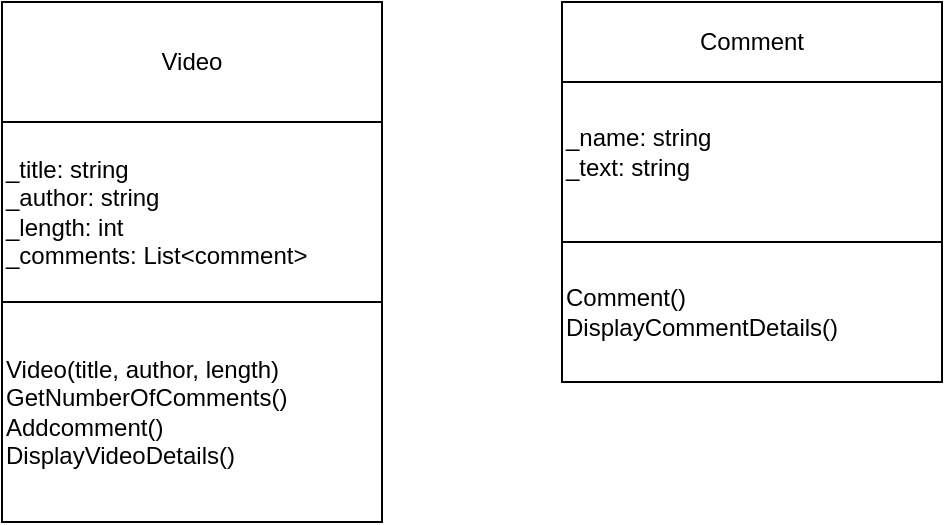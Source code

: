 <mxfile version="24.4.10" type="device" pages="4">
  <diagram name="Página-1" id="UJ7CYcwE1m1TNFp7EmyC">
    <mxGraphModel dx="1050" dy="573" grid="1" gridSize="10" guides="1" tooltips="1" connect="1" arrows="1" fold="1" page="1" pageScale="1" pageWidth="827" pageHeight="1169" math="0" shadow="0">
      <root>
        <mxCell id="0" />
        <mxCell id="1" parent="0" />
        <mxCell id="MbcDB8LA8qK5PZion_9O-2" value="_title: string&lt;div&gt;_author: string&lt;/div&gt;&lt;div&gt;_length: int&lt;/div&gt;&lt;div&gt;_comments: List&amp;lt;comment&amp;gt;&lt;/div&gt;" style="rounded=0;whiteSpace=wrap;html=1;align=left;" parent="1" vertex="1">
          <mxGeometry x="20" y="10" width="190" height="210" as="geometry" />
        </mxCell>
        <mxCell id="MbcDB8LA8qK5PZion_9O-3" value="Video" style="rounded=0;whiteSpace=wrap;html=1;" parent="1" vertex="1">
          <mxGeometry x="20" y="10" width="190" height="60" as="geometry" />
        </mxCell>
        <mxCell id="MbcDB8LA8qK5PZion_9O-4" value="Video(title, author, length)&lt;div&gt;GetNumberOfComments()&lt;/div&gt;&lt;div&gt;Addcomment()&lt;/div&gt;&lt;div&gt;DisplayVideoDetails()&lt;/div&gt;" style="rounded=0;whiteSpace=wrap;html=1;align=left;" parent="1" vertex="1">
          <mxGeometry x="20" y="160" width="190" height="110" as="geometry" />
        </mxCell>
        <mxCell id="MbcDB8LA8qK5PZion_9O-6" value="_name: string&lt;div&gt;_text: string&lt;/div&gt;" style="rounded=0;whiteSpace=wrap;html=1;align=left;" parent="1" vertex="1">
          <mxGeometry x="300" y="10" width="190" height="150" as="geometry" />
        </mxCell>
        <mxCell id="MbcDB8LA8qK5PZion_9O-7" value="Comment()&lt;div&gt;DisplayCommentDetails()&lt;/div&gt;" style="rounded=0;whiteSpace=wrap;html=1;align=left;" parent="1" vertex="1">
          <mxGeometry x="300" y="130" width="190" height="70" as="geometry" />
        </mxCell>
        <mxCell id="MbcDB8LA8qK5PZion_9O-8" value="Comment" style="rounded=0;whiteSpace=wrap;html=1;" parent="1" vertex="1">
          <mxGeometry x="300" y="10" width="190" height="40" as="geometry" />
        </mxCell>
      </root>
    </mxGraphModel>
  </diagram>
  <diagram id="vwXs_-ZwqypOpXUoRaNv" name="Página-2">
    <mxGraphModel dx="1050" dy="573" grid="1" gridSize="10" guides="1" tooltips="1" connect="1" arrows="1" fold="1" page="1" pageScale="1" pageWidth="827" pageHeight="1169" math="0" shadow="0">
      <root>
        <mxCell id="0" />
        <mxCell id="1" parent="0" />
        <mxCell id="boeRRfBSLXzoIlICXcpv-25" value="Order" style="swimlane;fontStyle=1;align=center;verticalAlign=top;childLayout=stackLayout;horizontal=1;startSize=26;horizontalStack=0;resizeParent=1;resizeParentMax=0;resizeLast=0;collapsible=1;marginBottom=0;whiteSpace=wrap;html=1;" parent="1" vertex="1">
          <mxGeometry x="150" y="230" width="160" height="210" as="geometry">
            <mxRectangle x="150" y="230" width="70" height="30" as="alternateBounds" />
          </mxGeometry>
        </mxCell>
        <mxCell id="boeRRfBSLXzoIlICXcpv-26" value="_products: List&amp;lt;Product&amp;gt;&lt;div&gt;_customer: Customer&lt;/div&gt;" style="text;strokeColor=none;fillColor=none;align=left;verticalAlign=top;spacingLeft=4;spacingRight=4;overflow=hidden;rotatable=0;points=[[0,0.5],[1,0.5]];portConstraint=eastwest;whiteSpace=wrap;html=1;" parent="boeRRfBSLXzoIlICXcpv-25" vertex="1">
          <mxGeometry y="26" width="160" height="54" as="geometry" />
        </mxCell>
        <mxCell id="boeRRfBSLXzoIlICXcpv-27" value="" style="line;strokeWidth=1;fillColor=none;align=left;verticalAlign=middle;spacingTop=-1;spacingLeft=3;spacingRight=3;rotatable=0;labelPosition=right;points=[];portConstraint=eastwest;strokeColor=inherit;" parent="boeRRfBSLXzoIlICXcpv-25" vertex="1">
          <mxGeometry y="80" width="160" height="8" as="geometry" />
        </mxCell>
        <mxCell id="boeRRfBSLXzoIlICXcpv-28" value="+ Constructor (empty product list)&lt;div&gt;+GetPackingLabel()&lt;/div&gt;&lt;div&gt;+GetShippingLabel()&lt;/div&gt;&lt;div&gt;+GetShippingCost()&lt;/div&gt;&lt;div&gt;+GetTotalCost()&lt;/div&gt;" style="text;strokeColor=none;fillColor=none;align=left;verticalAlign=top;spacingLeft=4;spacingRight=4;overflow=hidden;rotatable=0;points=[[0,0.5],[1,0.5]];portConstraint=eastwest;whiteSpace=wrap;html=1;" parent="boeRRfBSLXzoIlICXcpv-25" vertex="1">
          <mxGeometry y="88" width="160" height="122" as="geometry" />
        </mxCell>
        <mxCell id="boeRRfBSLXzoIlICXcpv-30" value="Customer" style="swimlane;fontStyle=1;align=center;verticalAlign=top;childLayout=stackLayout;horizontal=1;startSize=26;horizontalStack=0;resizeParent=1;resizeParentMax=0;resizeLast=0;collapsible=1;marginBottom=0;whiteSpace=wrap;html=1;" parent="1" vertex="1">
          <mxGeometry x="360" y="230" width="160" height="150" as="geometry">
            <mxRectangle x="230" y="230" width="90" height="30" as="alternateBounds" />
          </mxGeometry>
        </mxCell>
        <mxCell id="boeRRfBSLXzoIlICXcpv-31" value="_address: Address&lt;div&gt;_name: string&lt;/div&gt;" style="text;strokeColor=none;fillColor=none;align=left;verticalAlign=top;spacingLeft=4;spacingRight=4;overflow=hidden;rotatable=0;points=[[0,0.5],[1,0.5]];portConstraint=eastwest;whiteSpace=wrap;html=1;" parent="boeRRfBSLXzoIlICXcpv-30" vertex="1">
          <mxGeometry y="26" width="160" height="44" as="geometry" />
        </mxCell>
        <mxCell id="boeRRfBSLXzoIlICXcpv-32" value="" style="line;strokeWidth=1;fillColor=none;align=left;verticalAlign=middle;spacingTop=-1;spacingLeft=3;spacingRight=3;rotatable=0;labelPosition=right;points=[];portConstraint=eastwest;strokeColor=inherit;" parent="boeRRfBSLXzoIlICXcpv-30" vertex="1">
          <mxGeometry y="70" width="160" height="8" as="geometry" />
        </mxCell>
        <mxCell id="boeRRfBSLXzoIlICXcpv-33" value="+ Constructor()&lt;div&gt;+ LiviInUSA()&lt;/div&gt;&lt;div&gt;+ GetShippingAddress()&lt;/div&gt;" style="text;strokeColor=none;fillColor=none;align=left;verticalAlign=top;spacingLeft=4;spacingRight=4;overflow=hidden;rotatable=0;points=[[0,0.5],[1,0.5]];portConstraint=eastwest;whiteSpace=wrap;html=1;" parent="boeRRfBSLXzoIlICXcpv-30" vertex="1">
          <mxGeometry y="78" width="160" height="72" as="geometry" />
        </mxCell>
        <mxCell id="boeRRfBSLXzoIlICXcpv-34" value="Address" style="swimlane;fontStyle=1;align=center;verticalAlign=top;childLayout=stackLayout;horizontal=1;startSize=26;horizontalStack=0;resizeParent=1;resizeParentMax=0;resizeLast=0;collapsible=1;marginBottom=0;whiteSpace=wrap;html=1;" parent="1" vertex="1">
          <mxGeometry x="570" y="230" width="160" height="210" as="geometry">
            <mxRectangle x="570" y="250" width="80" height="30" as="alternateBounds" />
          </mxGeometry>
        </mxCell>
        <mxCell id="boeRRfBSLXzoIlICXcpv-35" value="_street: string&lt;div&gt;_city: string&lt;br&gt;&lt;/div&gt;&lt;div&gt;_stateProv: string&lt;br&gt;&lt;/div&gt;&lt;div&gt;_country: string&lt;br&gt;&lt;/div&gt;" style="text;strokeColor=none;fillColor=none;align=left;verticalAlign=top;spacingLeft=4;spacingRight=4;overflow=hidden;rotatable=0;points=[[0,0.5],[1,0.5]];portConstraint=eastwest;whiteSpace=wrap;html=1;" parent="boeRRfBSLXzoIlICXcpv-34" vertex="1">
          <mxGeometry y="26" width="160" height="84" as="geometry" />
        </mxCell>
        <mxCell id="boeRRfBSLXzoIlICXcpv-36" value="" style="line;strokeWidth=1;fillColor=none;align=left;verticalAlign=middle;spacingTop=-1;spacingLeft=3;spacingRight=3;rotatable=0;labelPosition=right;points=[];portConstraint=eastwest;strokeColor=inherit;" parent="boeRRfBSLXzoIlICXcpv-34" vertex="1">
          <mxGeometry y="110" width="160" height="8" as="geometry" />
        </mxCell>
        <mxCell id="boeRRfBSLXzoIlICXcpv-37" value="+ Constructor ()&lt;div&gt;+ IsInUSA()&lt;/div&gt;&lt;div&gt;+ GetAddress()&lt;/div&gt;" style="text;strokeColor=none;fillColor=none;align=left;verticalAlign=top;spacingLeft=4;spacingRight=4;overflow=hidden;rotatable=0;points=[[0,0.5],[1,0.5]];portConstraint=eastwest;whiteSpace=wrap;html=1;" parent="boeRRfBSLXzoIlICXcpv-34" vertex="1">
          <mxGeometry y="118" width="160" height="92" as="geometry" />
        </mxCell>
        <mxCell id="boeRRfBSLXzoIlICXcpv-38" value="Product" style="swimlane;fontStyle=1;align=center;verticalAlign=top;childLayout=stackLayout;horizontal=1;startSize=26;horizontalStack=0;resizeParent=1;resizeParentMax=0;resizeLast=0;collapsible=1;marginBottom=0;whiteSpace=wrap;html=1;" parent="1" vertex="1">
          <mxGeometry x="150" y="470" width="160" height="180" as="geometry">
            <mxRectangle x="150" y="280" width="80" height="30" as="alternateBounds" />
          </mxGeometry>
        </mxCell>
        <mxCell id="boeRRfBSLXzoIlICXcpv-39" value="_name: string&lt;div&gt;_id: string&lt;br&gt;&lt;/div&gt;&lt;div&gt;_price: double&lt;br&gt;&lt;/div&gt;&lt;div&gt;_quantity: int&lt;br&gt;&lt;/div&gt;" style="text;strokeColor=none;fillColor=none;align=left;verticalAlign=top;spacingLeft=4;spacingRight=4;overflow=hidden;rotatable=0;points=[[0,0.5],[1,0.5]];portConstraint=eastwest;whiteSpace=wrap;html=1;" parent="boeRRfBSLXzoIlICXcpv-38" vertex="1">
          <mxGeometry y="26" width="160" height="74" as="geometry" />
        </mxCell>
        <mxCell id="boeRRfBSLXzoIlICXcpv-40" value="" style="line;strokeWidth=1;fillColor=none;align=left;verticalAlign=middle;spacingTop=-1;spacingLeft=3;spacingRight=3;rotatable=0;labelPosition=right;points=[];portConstraint=eastwest;strokeColor=inherit;" parent="boeRRfBSLXzoIlICXcpv-38" vertex="1">
          <mxGeometry y="100" width="160" height="8" as="geometry" />
        </mxCell>
        <mxCell id="boeRRfBSLXzoIlICXcpv-41" value="+ Constructor()&lt;div&gt;+ CalculateCost()&lt;br&gt;&lt;/div&gt;" style="text;strokeColor=none;fillColor=none;align=left;verticalAlign=top;spacingLeft=4;spacingRight=4;overflow=hidden;rotatable=0;points=[[0,0.5],[1,0.5]];portConstraint=eastwest;whiteSpace=wrap;html=1;" parent="boeRRfBSLXzoIlICXcpv-38" vertex="1">
          <mxGeometry y="108" width="160" height="72" as="geometry" />
        </mxCell>
      </root>
    </mxGraphModel>
  </diagram>
  <diagram id="9bUQwV4roCwqCNCfGVAU" name="Página-3">
    <mxGraphModel dx="724" dy="395" grid="1" gridSize="10" guides="1" tooltips="1" connect="1" arrows="1" fold="1" page="1" pageScale="1" pageWidth="827" pageHeight="1169" math="0" shadow="0">
      <root>
        <mxCell id="0" />
        <mxCell id="1" parent="0" />
        <mxCell id="MzAICUUBS__6ublhsqOy-5" value="Event" style="swimlane;fontStyle=1;align=center;verticalAlign=top;childLayout=stackLayout;horizontal=1;startSize=26;horizontalStack=0;resizeParent=1;resizeParentMax=0;resizeLast=0;collapsible=1;marginBottom=0;whiteSpace=wrap;html=1;" parent="1" vertex="1">
          <mxGeometry x="320" y="90" width="160" height="230" as="geometry" />
        </mxCell>
        <mxCell id="MzAICUUBS__6ublhsqOy-6" value="_title: string&lt;div&gt;_description: string&lt;/div&gt;&lt;div&gt;_date: string&lt;/div&gt;&lt;div&gt;_time: string&lt;/div&gt;&lt;div&gt;_address: Address&lt;/div&gt;&lt;div&gt;_participants: int&lt;/div&gt;" style="text;strokeColor=none;fillColor=none;align=left;verticalAlign=top;spacingLeft=4;spacingRight=4;overflow=hidden;rotatable=0;points=[[0,0.5],[1,0.5]];portConstraint=eastwest;whiteSpace=wrap;html=1;" parent="MzAICUUBS__6ublhsqOy-5" vertex="1">
          <mxGeometry y="26" width="160" height="94" as="geometry" />
        </mxCell>
        <mxCell id="MzAICUUBS__6ublhsqOy-7" value="" style="line;strokeWidth=1;fillColor=none;align=left;verticalAlign=middle;spacingTop=-1;spacingLeft=3;spacingRight=3;rotatable=0;labelPosition=right;points=[];portConstraint=eastwest;strokeColor=inherit;" parent="MzAICUUBS__6ublhsqOy-5" vertex="1">
          <mxGeometry y="120" width="160" height="8" as="geometry" />
        </mxCell>
        <mxCell id="MzAICUUBS__6ublhsqOy-8" value="+ Constructor()&lt;div&gt;+ GetStandardDetails()&lt;/div&gt;&lt;div&gt;+ GetFullDetails()&lt;/div&gt;&lt;div&gt;+ GetShortDescription()&lt;/div&gt;" style="text;strokeColor=none;fillColor=none;align=left;verticalAlign=top;spacingLeft=4;spacingRight=4;overflow=hidden;rotatable=0;points=[[0,0.5],[1,0.5]];portConstraint=eastwest;whiteSpace=wrap;html=1;" parent="MzAICUUBS__6ublhsqOy-5" vertex="1">
          <mxGeometry y="128" width="160" height="102" as="geometry" />
        </mxCell>
        <mxCell id="MzAICUUBS__6ublhsqOy-22" value="OutdoorGathering" style="swimlane;fontStyle=1;align=center;verticalAlign=top;childLayout=stackLayout;horizontal=1;startSize=26;horizontalStack=0;resizeParent=1;resizeParentMax=0;resizeLast=0;collapsible=1;marginBottom=0;whiteSpace=wrap;html=1;" parent="1" vertex="1">
          <mxGeometry x="500" y="460" width="160" height="120" as="geometry" />
        </mxCell>
        <mxCell id="MzAICUUBS__6ublhsqOy-23" value="_weather: string" style="text;strokeColor=none;fillColor=none;align=left;verticalAlign=top;spacingLeft=4;spacingRight=4;overflow=hidden;rotatable=0;points=[[0,0.5],[1,0.5]];portConstraint=eastwest;whiteSpace=wrap;html=1;" parent="MzAICUUBS__6ublhsqOy-22" vertex="1">
          <mxGeometry y="26" width="160" height="44" as="geometry" />
        </mxCell>
        <mxCell id="MzAICUUBS__6ublhsqOy-24" value="" style="line;strokeWidth=1;fillColor=none;align=left;verticalAlign=middle;spacingTop=-1;spacingLeft=3;spacingRight=3;rotatable=0;labelPosition=right;points=[];portConstraint=eastwest;strokeColor=inherit;" parent="MzAICUUBS__6ublhsqOy-22" vertex="1">
          <mxGeometry y="70" width="160" height="8" as="geometry" />
        </mxCell>
        <mxCell id="MzAICUUBS__6ublhsqOy-25" value="&lt;div&gt;+ Constructor()&lt;br&gt;&lt;/div&gt;" style="text;strokeColor=none;fillColor=none;align=left;verticalAlign=top;spacingLeft=4;spacingRight=4;overflow=hidden;rotatable=0;points=[[0,0.5],[1,0.5]];portConstraint=eastwest;whiteSpace=wrap;html=1;" parent="MzAICUUBS__6ublhsqOy-22" vertex="1">
          <mxGeometry y="78" width="160" height="42" as="geometry" />
        </mxCell>
        <mxCell id="MzAICUUBS__6ublhsqOy-26" value="Reception" style="swimlane;fontStyle=1;align=center;verticalAlign=top;childLayout=stackLayout;horizontal=1;startSize=26;horizontalStack=0;resizeParent=1;resizeParentMax=0;resizeLast=0;collapsible=1;marginBottom=0;whiteSpace=wrap;html=1;" parent="1" vertex="1">
          <mxGeometry x="320" y="440" width="160" height="120" as="geometry" />
        </mxCell>
        <mxCell id="MzAICUUBS__6ublhsqOy-27" value="_email: string" style="text;strokeColor=none;fillColor=none;align=left;verticalAlign=top;spacingLeft=4;spacingRight=4;overflow=hidden;rotatable=0;points=[[0,0.5],[1,0.5]];portConstraint=eastwest;whiteSpace=wrap;html=1;" parent="MzAICUUBS__6ublhsqOy-26" vertex="1">
          <mxGeometry y="26" width="160" height="44" as="geometry" />
        </mxCell>
        <mxCell id="MzAICUUBS__6ublhsqOy-28" value="" style="line;strokeWidth=1;fillColor=none;align=left;verticalAlign=middle;spacingTop=-1;spacingLeft=3;spacingRight=3;rotatable=0;labelPosition=right;points=[];portConstraint=eastwest;strokeColor=inherit;" parent="MzAICUUBS__6ublhsqOy-26" vertex="1">
          <mxGeometry y="70" width="160" height="8" as="geometry" />
        </mxCell>
        <mxCell id="MzAICUUBS__6ublhsqOy-29" value="&lt;div&gt;+ Constructor()&lt;br&gt;&lt;/div&gt;" style="text;strokeColor=none;fillColor=none;align=left;verticalAlign=top;spacingLeft=4;spacingRight=4;overflow=hidden;rotatable=0;points=[[0,0.5],[1,0.5]];portConstraint=eastwest;whiteSpace=wrap;html=1;" parent="MzAICUUBS__6ublhsqOy-26" vertex="1">
          <mxGeometry y="78" width="160" height="42" as="geometry" />
        </mxCell>
        <mxCell id="MzAICUUBS__6ublhsqOy-30" value="Lecture" style="swimlane;fontStyle=1;align=center;verticalAlign=top;childLayout=stackLayout;horizontal=1;startSize=26;horizontalStack=0;resizeParent=1;resizeParentMax=0;resizeLast=0;collapsible=1;marginBottom=0;whiteSpace=wrap;html=1;" parent="1" vertex="1">
          <mxGeometry x="130" y="460" width="160" height="120" as="geometry" />
        </mxCell>
        <mxCell id="MzAICUUBS__6ublhsqOy-31" value="_speaker: string&lt;div&gt;_capacity: int&lt;/div&gt;" style="text;strokeColor=none;fillColor=none;align=left;verticalAlign=top;spacingLeft=4;spacingRight=4;overflow=hidden;rotatable=0;points=[[0,0.5],[1,0.5]];portConstraint=eastwest;whiteSpace=wrap;html=1;" parent="MzAICUUBS__6ublhsqOy-30" vertex="1">
          <mxGeometry y="26" width="160" height="44" as="geometry" />
        </mxCell>
        <mxCell id="MzAICUUBS__6ublhsqOy-32" value="" style="line;strokeWidth=1;fillColor=none;align=left;verticalAlign=middle;spacingTop=-1;spacingLeft=3;spacingRight=3;rotatable=0;labelPosition=right;points=[];portConstraint=eastwest;strokeColor=inherit;" parent="MzAICUUBS__6ublhsqOy-30" vertex="1">
          <mxGeometry y="70" width="160" height="8" as="geometry" />
        </mxCell>
        <mxCell id="MzAICUUBS__6ublhsqOy-33" value="+ Constructor()" style="text;strokeColor=none;fillColor=none;align=left;verticalAlign=top;spacingLeft=4;spacingRight=4;overflow=hidden;rotatable=0;points=[[0,0.5],[1,0.5]];portConstraint=eastwest;whiteSpace=wrap;html=1;" parent="MzAICUUBS__6ublhsqOy-30" vertex="1">
          <mxGeometry y="78" width="160" height="42" as="geometry" />
        </mxCell>
        <mxCell id="MzAICUUBS__6ublhsqOy-38" style="edgeStyle=none;rounded=0;orthogonalLoop=1;jettySize=auto;html=1;entryX=0.475;entryY=0.007;entryDx=0;entryDy=0;entryPerimeter=0;" parent="1" target="MzAICUUBS__6ublhsqOy-30" edge="1">
          <mxGeometry relative="1" as="geometry">
            <mxPoint x="400" y="320" as="sourcePoint" />
            <Array as="points">
              <mxPoint x="400" y="360" />
              <mxPoint x="210" y="360" />
            </Array>
          </mxGeometry>
        </mxCell>
        <mxCell id="MzAICUUBS__6ublhsqOy-39" style="edgeStyle=none;rounded=0;orthogonalLoop=1;jettySize=auto;html=1;" parent="1" source="MzAICUUBS__6ublhsqOy-8" target="MzAICUUBS__6ublhsqOy-26" edge="1">
          <mxGeometry relative="1" as="geometry" />
        </mxCell>
        <mxCell id="MzAICUUBS__6ublhsqOy-40" style="edgeStyle=none;rounded=0;orthogonalLoop=1;jettySize=auto;html=1;entryX=0.5;entryY=0;entryDx=0;entryDy=0;exitX=0.489;exitY=1.003;exitDx=0;exitDy=0;exitPerimeter=0;" parent="1" source="MzAICUUBS__6ublhsqOy-8" target="MzAICUUBS__6ublhsqOy-22" edge="1">
          <mxGeometry relative="1" as="geometry">
            <Array as="points">
              <mxPoint x="400" y="360" />
              <mxPoint x="580" y="360" />
            </Array>
          </mxGeometry>
        </mxCell>
        <mxCell id="JHWqqIgTDGSQtPepKx_I-1" value="Address" style="swimlane;fontStyle=1;align=center;verticalAlign=top;childLayout=stackLayout;horizontal=1;startSize=26;horizontalStack=0;resizeParent=1;resizeParentMax=0;resizeLast=0;collapsible=1;marginBottom=0;whiteSpace=wrap;html=1;" vertex="1" parent="1">
          <mxGeometry x="50" y="50" width="160" height="210" as="geometry">
            <mxRectangle x="570" y="250" width="80" height="30" as="alternateBounds" />
          </mxGeometry>
        </mxCell>
        <mxCell id="JHWqqIgTDGSQtPepKx_I-2" value="_street: string&lt;div&gt;_city: string&lt;br&gt;&lt;/div&gt;&lt;div&gt;_stateProv: string&lt;br&gt;&lt;/div&gt;&lt;div&gt;_country: string&lt;br&gt;&lt;/div&gt;" style="text;strokeColor=none;fillColor=none;align=left;verticalAlign=top;spacingLeft=4;spacingRight=4;overflow=hidden;rotatable=0;points=[[0,0.5],[1,0.5]];portConstraint=eastwest;whiteSpace=wrap;html=1;" vertex="1" parent="JHWqqIgTDGSQtPepKx_I-1">
          <mxGeometry y="26" width="160" height="84" as="geometry" />
        </mxCell>
        <mxCell id="JHWqqIgTDGSQtPepKx_I-3" value="" style="line;strokeWidth=1;fillColor=none;align=left;verticalAlign=middle;spacingTop=-1;spacingLeft=3;spacingRight=3;rotatable=0;labelPosition=right;points=[];portConstraint=eastwest;strokeColor=inherit;" vertex="1" parent="JHWqqIgTDGSQtPepKx_I-1">
          <mxGeometry y="110" width="160" height="8" as="geometry" />
        </mxCell>
        <mxCell id="JHWqqIgTDGSQtPepKx_I-4" value="+ Constructor ()&lt;div&gt;+ IsInUSA()&lt;/div&gt;&lt;div&gt;+ GetAddress()&lt;/div&gt;" style="text;strokeColor=none;fillColor=none;align=left;verticalAlign=top;spacingLeft=4;spacingRight=4;overflow=hidden;rotatable=0;points=[[0,0.5],[1,0.5]];portConstraint=eastwest;whiteSpace=wrap;html=1;" vertex="1" parent="JHWqqIgTDGSQtPepKx_I-1">
          <mxGeometry y="118" width="160" height="92" as="geometry" />
        </mxCell>
      </root>
    </mxGraphModel>
  </diagram>
  <diagram id="dCQKxPXmjtNyDbpsac0f" name="Página-4">
    <mxGraphModel dx="1050" dy="573" grid="1" gridSize="10" guides="1" tooltips="1" connect="1" arrows="1" fold="1" page="1" pageScale="1" pageWidth="827" pageHeight="1169" math="0" shadow="0">
      <root>
        <mxCell id="0" />
        <mxCell id="1" parent="0" />
        <mxCell id="zXEk6vHIE_0cmFR3s87M-2" value="Activity" style="swimlane;fontStyle=1;align=center;verticalAlign=top;childLayout=stackLayout;horizontal=1;startSize=26;horizontalStack=0;resizeParent=1;resizeParentMax=0;resizeLast=0;collapsible=1;marginBottom=0;whiteSpace=wrap;html=1;" parent="1" vertex="1">
          <mxGeometry x="270" y="20" width="180" height="220" as="geometry">
            <mxRectangle x="254" y="50" width="80" height="30" as="alternateBounds" />
          </mxGeometry>
        </mxCell>
        <mxCell id="zXEk6vHIE_0cmFR3s87M-3" value="_ date: string&lt;div&gt;_minute: double&lt;/div&gt;" style="text;strokeColor=none;fillColor=none;align=left;verticalAlign=top;spacingLeft=4;spacingRight=4;overflow=hidden;rotatable=0;points=[[0,0.5],[1,0.5]];portConstraint=eastwest;whiteSpace=wrap;html=1;" parent="zXEk6vHIE_0cmFR3s87M-2" vertex="1">
          <mxGeometry y="26" width="180" height="54" as="geometry" />
        </mxCell>
        <mxCell id="zXEk6vHIE_0cmFR3s87M-4" value="" style="line;strokeWidth=1;fillColor=none;align=left;verticalAlign=middle;spacingTop=-1;spacingLeft=3;spacingRight=3;rotatable=0;labelPosition=right;points=[];portConstraint=eastwest;strokeColor=inherit;" parent="zXEk6vHIE_0cmFR3s87M-2" vertex="1">
          <mxGeometry y="80" width="180" height="8" as="geometry" />
        </mxCell>
        <mxCell id="zXEk6vHIE_0cmFR3s87M-5" value="_constructor()&lt;div&gt;_&lt;span style=&quot;background-color: initial;&quot;&gt;abstract double&amp;nbsp;&lt;/span&gt;&lt;span style=&quot;background-color: initial;&quot;&gt;GetSumnary()&lt;/span&gt;&lt;/div&gt;&lt;div&gt;_ abstract double etDistance()&lt;/div&gt;&lt;div&gt;_&lt;span style=&quot;background-color: initial;&quot;&gt;abstract double G&lt;/span&gt;&lt;span style=&quot;background-color: initial;&quot;&gt;etSpeed()&lt;/span&gt;&lt;/div&gt;&lt;div&gt;_&lt;span style=&quot;background-color: initial;&quot;&gt;abstract double&amp;nbsp;&lt;/span&gt;&lt;span style=&quot;background-color: initial;&quot;&gt;GetPace()&lt;/span&gt;&lt;/div&gt;" style="text;strokeColor=none;fillColor=none;align=left;verticalAlign=top;spacingLeft=4;spacingRight=4;overflow=hidden;rotatable=0;points=[[0,0.5],[1,0.5]];portConstraint=eastwest;whiteSpace=wrap;html=1;" parent="zXEk6vHIE_0cmFR3s87M-2" vertex="1">
          <mxGeometry y="88" width="180" height="132" as="geometry" />
        </mxCell>
        <mxCell id="zXEk6vHIE_0cmFR3s87M-6" value="Running" style="swimlane;fontStyle=1;align=center;verticalAlign=top;childLayout=stackLayout;horizontal=1;startSize=26;horizontalStack=0;resizeParent=1;resizeParentMax=0;resizeLast=0;collapsible=1;marginBottom=0;whiteSpace=wrap;html=1;" parent="1" vertex="1">
          <mxGeometry x="94" y="330" width="160" height="130" as="geometry">
            <mxRectangle x="254" y="50" width="80" height="30" as="alternateBounds" />
          </mxGeometry>
        </mxCell>
        <mxCell id="zXEk6vHIE_0cmFR3s87M-7" value="_distance: double" style="text;strokeColor=none;fillColor=none;align=left;verticalAlign=top;spacingLeft=4;spacingRight=4;overflow=hidden;rotatable=0;points=[[0,0.5],[1,0.5]];portConstraint=eastwest;whiteSpace=wrap;html=1;" parent="zXEk6vHIE_0cmFR3s87M-6" vertex="1">
          <mxGeometry y="26" width="160" height="54" as="geometry" />
        </mxCell>
        <mxCell id="zXEk6vHIE_0cmFR3s87M-8" value="" style="line;strokeWidth=1;fillColor=none;align=left;verticalAlign=middle;spacingTop=-1;spacingLeft=3;spacingRight=3;rotatable=0;labelPosition=right;points=[];portConstraint=eastwest;strokeColor=inherit;" parent="zXEk6vHIE_0cmFR3s87M-6" vertex="1">
          <mxGeometry y="80" width="160" height="8" as="geometry" />
        </mxCell>
        <mxCell id="zXEk6vHIE_0cmFR3s87M-9" value="_constructor()" style="text;strokeColor=none;fillColor=none;align=left;verticalAlign=top;spacingLeft=4;spacingRight=4;overflow=hidden;rotatable=0;points=[[0,0.5],[1,0.5]];portConstraint=eastwest;whiteSpace=wrap;html=1;" parent="zXEk6vHIE_0cmFR3s87M-6" vertex="1">
          <mxGeometry y="88" width="160" height="42" as="geometry" />
        </mxCell>
        <mxCell id="zXEk6vHIE_0cmFR3s87M-10" value="Biking" style="swimlane;fontStyle=1;align=center;verticalAlign=top;childLayout=stackLayout;horizontal=1;startSize=26;horizontalStack=0;resizeParent=1;resizeParentMax=0;resizeLast=0;collapsible=1;marginBottom=0;whiteSpace=wrap;html=1;" parent="1" vertex="1">
          <mxGeometry x="280" y="330" width="160" height="130" as="geometry">
            <mxRectangle x="254" y="50" width="80" height="30" as="alternateBounds" />
          </mxGeometry>
        </mxCell>
        <mxCell id="zXEk6vHIE_0cmFR3s87M-11" value="_speed: double" style="text;strokeColor=none;fillColor=none;align=left;verticalAlign=top;spacingLeft=4;spacingRight=4;overflow=hidden;rotatable=0;points=[[0,0.5],[1,0.5]];portConstraint=eastwest;whiteSpace=wrap;html=1;" parent="zXEk6vHIE_0cmFR3s87M-10" vertex="1">
          <mxGeometry y="26" width="160" height="54" as="geometry" />
        </mxCell>
        <mxCell id="zXEk6vHIE_0cmFR3s87M-12" value="" style="line;strokeWidth=1;fillColor=none;align=left;verticalAlign=middle;spacingTop=-1;spacingLeft=3;spacingRight=3;rotatable=0;labelPosition=right;points=[];portConstraint=eastwest;strokeColor=inherit;" parent="zXEk6vHIE_0cmFR3s87M-10" vertex="1">
          <mxGeometry y="80" width="160" height="8" as="geometry" />
        </mxCell>
        <mxCell id="zXEk6vHIE_0cmFR3s87M-13" value="_constructor()" style="text;strokeColor=none;fillColor=none;align=left;verticalAlign=top;spacingLeft=4;spacingRight=4;overflow=hidden;rotatable=0;points=[[0,0.5],[1,0.5]];portConstraint=eastwest;whiteSpace=wrap;html=1;" parent="zXEk6vHIE_0cmFR3s87M-10" vertex="1">
          <mxGeometry y="88" width="160" height="42" as="geometry" />
        </mxCell>
        <mxCell id="zXEk6vHIE_0cmFR3s87M-14" value="Swimming" style="swimlane;fontStyle=1;align=center;verticalAlign=top;childLayout=stackLayout;horizontal=1;startSize=26;horizontalStack=0;resizeParent=1;resizeParentMax=0;resizeLast=0;collapsible=1;marginBottom=0;whiteSpace=wrap;html=1;" parent="1" vertex="1">
          <mxGeometry x="470" y="330" width="160" height="130" as="geometry">
            <mxRectangle x="254" y="50" width="80" height="30" as="alternateBounds" />
          </mxGeometry>
        </mxCell>
        <mxCell id="zXEk6vHIE_0cmFR3s87M-15" value="_lapes: int" style="text;strokeColor=none;fillColor=none;align=left;verticalAlign=top;spacingLeft=4;spacingRight=4;overflow=hidden;rotatable=0;points=[[0,0.5],[1,0.5]];portConstraint=eastwest;whiteSpace=wrap;html=1;" parent="zXEk6vHIE_0cmFR3s87M-14" vertex="1">
          <mxGeometry y="26" width="160" height="54" as="geometry" />
        </mxCell>
        <mxCell id="zXEk6vHIE_0cmFR3s87M-16" value="" style="line;strokeWidth=1;fillColor=none;align=left;verticalAlign=middle;spacingTop=-1;spacingLeft=3;spacingRight=3;rotatable=0;labelPosition=right;points=[];portConstraint=eastwest;strokeColor=inherit;" parent="zXEk6vHIE_0cmFR3s87M-14" vertex="1">
          <mxGeometry y="80" width="160" height="8" as="geometry" />
        </mxCell>
        <mxCell id="zXEk6vHIE_0cmFR3s87M-17" value="_constructor()" style="text;strokeColor=none;fillColor=none;align=left;verticalAlign=top;spacingLeft=4;spacingRight=4;overflow=hidden;rotatable=0;points=[[0,0.5],[1,0.5]];portConstraint=eastwest;whiteSpace=wrap;html=1;" parent="zXEk6vHIE_0cmFR3s87M-14" vertex="1">
          <mxGeometry y="88" width="160" height="42" as="geometry" />
        </mxCell>
        <mxCell id="zXEk6vHIE_0cmFR3s87M-18" style="edgeStyle=none;rounded=0;orthogonalLoop=1;jettySize=auto;html=1;entryX=0.5;entryY=1;entryDx=0;entryDy=0;" parent="1" source="zXEk6vHIE_0cmFR3s87M-10" target="zXEk6vHIE_0cmFR3s87M-2" edge="1">
          <mxGeometry relative="1" as="geometry">
            <Array as="points">
              <mxPoint x="360" y="280" />
            </Array>
          </mxGeometry>
        </mxCell>
        <mxCell id="zXEk6vHIE_0cmFR3s87M-19" style="edgeStyle=none;rounded=0;orthogonalLoop=1;jettySize=auto;html=1;" parent="1" source="zXEk6vHIE_0cmFR3s87M-6" edge="1">
          <mxGeometry relative="1" as="geometry">
            <mxPoint x="360" y="240" as="targetPoint" />
            <Array as="points">
              <mxPoint x="180" y="280" />
              <mxPoint x="360" y="280" />
            </Array>
          </mxGeometry>
        </mxCell>
        <mxCell id="zXEk6vHIE_0cmFR3s87M-20" style="edgeStyle=none;rounded=0;orthogonalLoop=1;jettySize=auto;html=1;" parent="1" source="zXEk6vHIE_0cmFR3s87M-14" edge="1">
          <mxGeometry relative="1" as="geometry">
            <mxPoint x="360" y="240" as="targetPoint" />
            <Array as="points">
              <mxPoint x="550" y="280" />
              <mxPoint x="360" y="280" />
              <mxPoint x="360" y="250" />
            </Array>
          </mxGeometry>
        </mxCell>
        <mxCell id="w3Z7ls8vHtYYgYvyHs_P-1" value="ExerciseTracker" style="swimlane;fontStyle=1;align=center;verticalAlign=top;childLayout=stackLayout;horizontal=1;startSize=26;horizontalStack=0;resizeParent=1;resizeParentMax=0;resizeLast=0;collapsible=1;marginBottom=0;whiteSpace=wrap;html=1;" vertex="1" parent="1">
          <mxGeometry x="530" y="40" width="160" height="86" as="geometry" />
        </mxCell>
        <mxCell id="w3Z7ls8vHtYYgYvyHs_P-2" value="List&amp;lt;Activity&amp;gt; : _exercises" style="text;strokeColor=none;fillColor=none;align=left;verticalAlign=top;spacingLeft=4;spacingRight=4;overflow=hidden;rotatable=0;points=[[0,0.5],[1,0.5]];portConstraint=eastwest;whiteSpace=wrap;html=1;" vertex="1" parent="w3Z7ls8vHtYYgYvyHs_P-1">
          <mxGeometry y="26" width="160" height="26" as="geometry" />
        </mxCell>
        <mxCell id="w3Z7ls8vHtYYgYvyHs_P-3" value="" style="line;strokeWidth=1;fillColor=none;align=left;verticalAlign=middle;spacingTop=-1;spacingLeft=3;spacingRight=3;rotatable=0;labelPosition=right;points=[];portConstraint=eastwest;strokeColor=inherit;" vertex="1" parent="w3Z7ls8vHtYYgYvyHs_P-1">
          <mxGeometry y="52" width="160" height="8" as="geometry" />
        </mxCell>
        <mxCell id="w3Z7ls8vHtYYgYvyHs_P-4" value="+ Display()" style="text;strokeColor=none;fillColor=none;align=left;verticalAlign=top;spacingLeft=4;spacingRight=4;overflow=hidden;rotatable=0;points=[[0,0.5],[1,0.5]];portConstraint=eastwest;whiteSpace=wrap;html=1;" vertex="1" parent="w3Z7ls8vHtYYgYvyHs_P-1">
          <mxGeometry y="60" width="160" height="26" as="geometry" />
        </mxCell>
      </root>
    </mxGraphModel>
  </diagram>
</mxfile>
